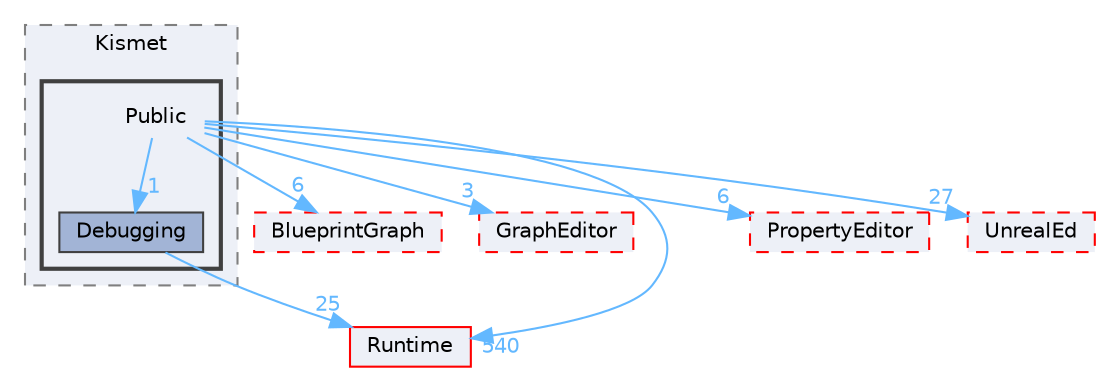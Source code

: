 digraph "Public"
{
 // INTERACTIVE_SVG=YES
 // LATEX_PDF_SIZE
  bgcolor="transparent";
  edge [fontname=Helvetica,fontsize=10,labelfontname=Helvetica,labelfontsize=10];
  node [fontname=Helvetica,fontsize=10,shape=box,height=0.2,width=0.4];
  compound=true
  subgraph clusterdir_7e4ab89c7afb961388411a3a76513ebc {
    graph [ bgcolor="#edf0f7", pencolor="grey50", label="Kismet", fontname=Helvetica,fontsize=10 style="filled,dashed", URL="dir_7e4ab89c7afb961388411a3a76513ebc.html",tooltip=""]
  subgraph clusterdir_d9e134d0d04dde463f57599c26c0f25a {
    graph [ bgcolor="#edf0f7", pencolor="grey25", label="", fontname=Helvetica,fontsize=10 style="filled,bold", URL="dir_d9e134d0d04dde463f57599c26c0f25a.html",tooltip=""]
    dir_d9e134d0d04dde463f57599c26c0f25a [shape=plaintext, label="Public"];
  dir_376a2ab123ceb4db14ba3577e94c9d3d [label="Debugging", fillcolor="#a2b4d6", color="grey25", style="filled", URL="dir_376a2ab123ceb4db14ba3577e94c9d3d.html",tooltip=""];
  }
  }
  dir_6f9ff4717e5c801c32ad76358bc5c18a [label="BlueprintGraph", fillcolor="#edf0f7", color="red", style="filled,dashed", URL="dir_6f9ff4717e5c801c32ad76358bc5c18a.html",tooltip=""];
  dir_ff23abaac86ae0f5bb44f55bc2325045 [label="GraphEditor", fillcolor="#edf0f7", color="red", style="filled,dashed", URL="dir_ff23abaac86ae0f5bb44f55bc2325045.html",tooltip=""];
  dir_7536b172fbd480bfd146a1b1acd6856b [label="Runtime", fillcolor="#edf0f7", color="red", style="filled", URL="dir_7536b172fbd480bfd146a1b1acd6856b.html",tooltip=""];
  dir_d1fe7a7be36f79b0b0b08c66e8a279df [label="PropertyEditor", fillcolor="#edf0f7", color="red", style="filled,dashed", URL="dir_d1fe7a7be36f79b0b0b08c66e8a279df.html",tooltip=""];
  dir_d6dfe71a46de762e5d5df277eaa495c7 [label="UnrealEd", fillcolor="#edf0f7", color="red", style="filled,dashed", URL="dir_d6dfe71a46de762e5d5df277eaa495c7.html",tooltip=""];
  dir_d9e134d0d04dde463f57599c26c0f25a->dir_376a2ab123ceb4db14ba3577e94c9d3d [headlabel="1", labeldistance=1.5 headhref="dir_000923_000301.html" href="dir_000923_000301.html" color="steelblue1" fontcolor="steelblue1"];
  dir_d9e134d0d04dde463f57599c26c0f25a->dir_6f9ff4717e5c801c32ad76358bc5c18a [headlabel="6", labeldistance=1.5 headhref="dir_000923_000103.html" href="dir_000923_000103.html" color="steelblue1" fontcolor="steelblue1"];
  dir_d9e134d0d04dde463f57599c26c0f25a->dir_7536b172fbd480bfd146a1b1acd6856b [headlabel="540", labeldistance=1.5 headhref="dir_000923_000984.html" href="dir_000923_000984.html" color="steelblue1" fontcolor="steelblue1"];
  dir_d9e134d0d04dde463f57599c26c0f25a->dir_d1fe7a7be36f79b0b0b08c66e8a279df [headlabel="6", labeldistance=1.5 headhref="dir_000923_000781.html" href="dir_000923_000781.html" color="steelblue1" fontcolor="steelblue1"];
  dir_d9e134d0d04dde463f57599c26c0f25a->dir_d6dfe71a46de762e5d5df277eaa495c7 [headlabel="27", labeldistance=1.5 headhref="dir_000923_001226.html" href="dir_000923_001226.html" color="steelblue1" fontcolor="steelblue1"];
  dir_d9e134d0d04dde463f57599c26c0f25a->dir_ff23abaac86ae0f5bb44f55bc2325045 [headlabel="3", labeldistance=1.5 headhref="dir_000923_000455.html" href="dir_000923_000455.html" color="steelblue1" fontcolor="steelblue1"];
  dir_376a2ab123ceb4db14ba3577e94c9d3d->dir_7536b172fbd480bfd146a1b1acd6856b [headlabel="25", labeldistance=1.5 headhref="dir_000301_000984.html" href="dir_000301_000984.html" color="steelblue1" fontcolor="steelblue1"];
}
